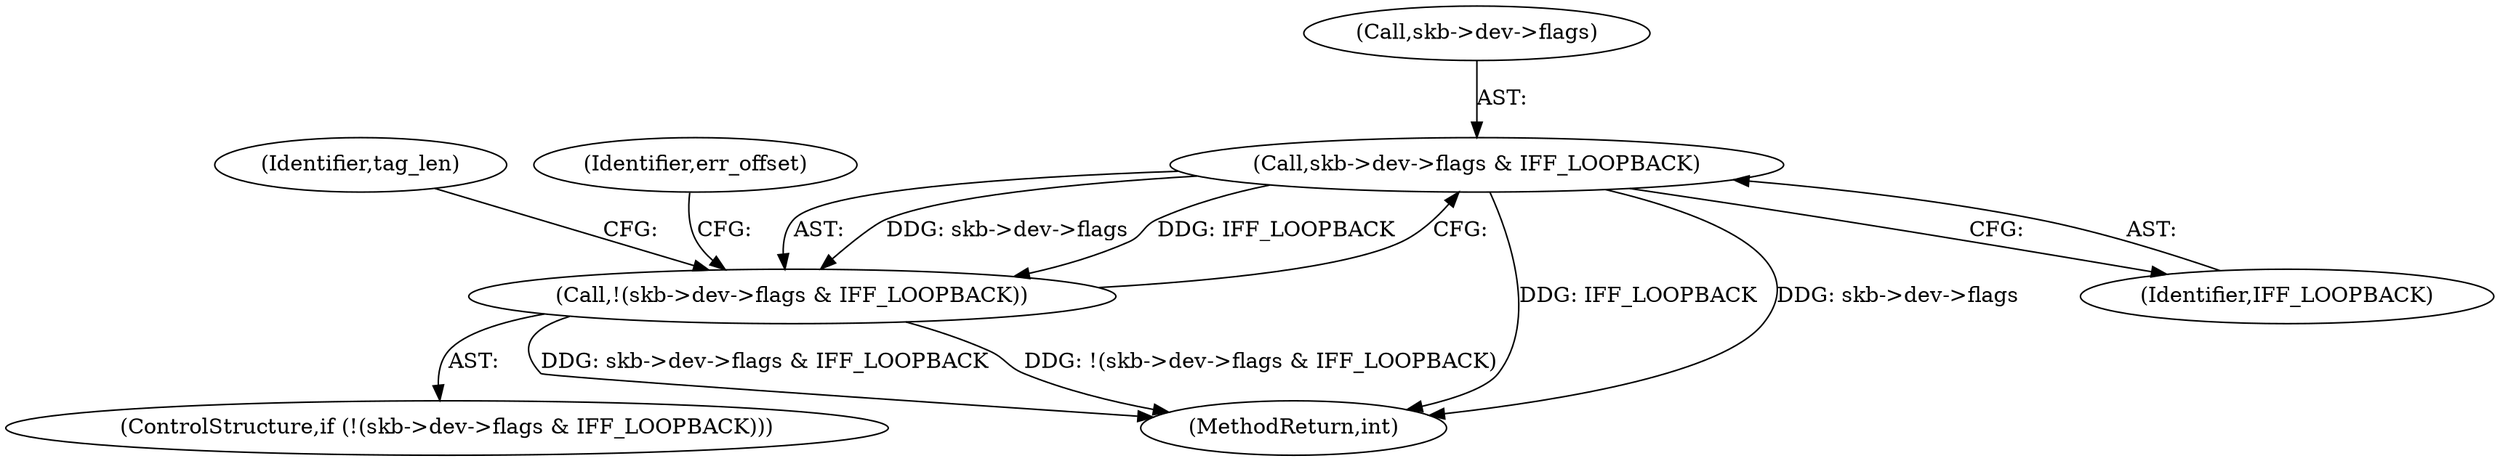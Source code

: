 digraph "1_linux_89d7ae34cdda4195809a5a987f697a517a2a3177@del" {
"1000383" [label="(Call,skb->dev->flags & IFF_LOOPBACK)"];
"1000382" [label="(Call,!(skb->dev->flags & IFF_LOOPBACK))"];
"1000381" [label="(ControlStructure,if (!(skb->dev->flags & IFF_LOOPBACK)))"];
"1000382" [label="(Call,!(skb->dev->flags & IFF_LOOPBACK))"];
"1000384" [label="(Call,skb->dev->flags)"];
"1000397" [label="(Identifier,tag_len)"];
"1000429" [label="(MethodReturn,int)"];
"1000392" [label="(Identifier,err_offset)"];
"1000383" [label="(Call,skb->dev->flags & IFF_LOOPBACK)"];
"1000389" [label="(Identifier,IFF_LOOPBACK)"];
"1000383" -> "1000382"  [label="AST: "];
"1000383" -> "1000389"  [label="CFG: "];
"1000384" -> "1000383"  [label="AST: "];
"1000389" -> "1000383"  [label="AST: "];
"1000382" -> "1000383"  [label="CFG: "];
"1000383" -> "1000429"  [label="DDG: IFF_LOOPBACK"];
"1000383" -> "1000429"  [label="DDG: skb->dev->flags"];
"1000383" -> "1000382"  [label="DDG: skb->dev->flags"];
"1000383" -> "1000382"  [label="DDG: IFF_LOOPBACK"];
"1000382" -> "1000381"  [label="AST: "];
"1000392" -> "1000382"  [label="CFG: "];
"1000397" -> "1000382"  [label="CFG: "];
"1000382" -> "1000429"  [label="DDG: skb->dev->flags & IFF_LOOPBACK"];
"1000382" -> "1000429"  [label="DDG: !(skb->dev->flags & IFF_LOOPBACK)"];
}
